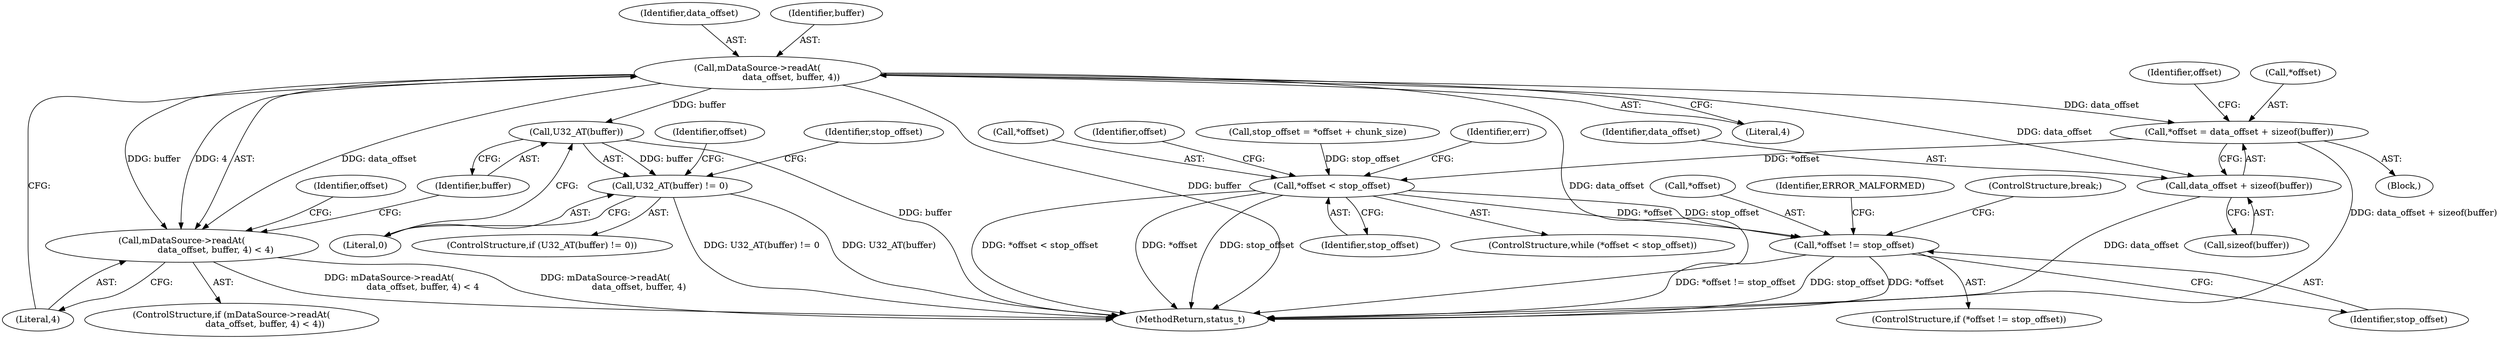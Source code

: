 digraph "0_Android_6fe85f7e15203e48df2cc3e8e1c4bc6ad49dc968@API" {
"1002242" [label="(Call,mDataSource->readAt(\n                        data_offset, buffer, 4))"];
"1002241" [label="(Call,mDataSource->readAt(\n                        data_offset, buffer, 4) < 4)"];
"1002256" [label="(Call,U32_AT(buffer))"];
"1002255" [label="(Call,U32_AT(buffer) != 0)"];
"1002273" [label="(Call,*offset = data_offset + sizeof(buffer))"];
"1002281" [label="(Call,*offset < stop_offset)"];
"1002302" [label="(Call,*offset != stop_offset)"];
"1002276" [label="(Call,data_offset + sizeof(buffer))"];
"1002278" [label="(Call,sizeof(buffer))"];
"1002255" [label="(Call,U32_AT(buffer) != 0)"];
"1002284" [label="(Identifier,stop_offset)"];
"1002301" [label="(ControlStructure,if (*offset != stop_offset))"];
"1002280" [label="(ControlStructure,while (*offset < stop_offset))"];
"1002308" [label="(Identifier,ERROR_MALFORMED)"];
"1002282" [label="(Call,*offset)"];
"1002254" [label="(ControlStructure,if (U32_AT(buffer) != 0))"];
"1002268" [label="(Identifier,stop_offset)"];
"1002931" [label="(MethodReturn,status_t)"];
"1002304" [label="(Identifier,offset)"];
"1002243" [label="(Identifier,data_offset)"];
"1002305" [label="(Identifier,stop_offset)"];
"1002246" [label="(Literal,4)"];
"1002309" [label="(ControlStructure,break;)"];
"1002257" [label="(Identifier,buffer)"];
"1002258" [label="(Literal,0)"];
"1002273" [label="(Call,*offset = data_offset + sizeof(buffer))"];
"1002283" [label="(Identifier,offset)"];
"1002274" [label="(Call,*offset)"];
"1002224" [label="(Block,)"];
"1002303" [label="(Call,*offset)"];
"1002245" [label="(Literal,4)"];
"1002256" [label="(Call,U32_AT(buffer))"];
"1002242" [label="(Call,mDataSource->readAt(\n                        data_offset, buffer, 4))"];
"1002277" [label="(Identifier,data_offset)"];
"1002244" [label="(Identifier,buffer)"];
"1002262" [label="(Identifier,offset)"];
"1002250" [label="(Identifier,offset)"];
"1002302" [label="(Call,*offset != stop_offset)"];
"1002276" [label="(Call,data_offset + sizeof(buffer))"];
"1002240" [label="(ControlStructure,if (mDataSource->readAt(\n                        data_offset, buffer, 4) < 4))"];
"1002281" [label="(Call,*offset < stop_offset)"];
"1002241" [label="(Call,mDataSource->readAt(\n                        data_offset, buffer, 4) < 4)"];
"1002267" [label="(Call,stop_offset = *offset + chunk_size)"];
"1002288" [label="(Identifier,err)"];
"1002242" -> "1002241"  [label="AST: "];
"1002242" -> "1002245"  [label="CFG: "];
"1002243" -> "1002242"  [label="AST: "];
"1002244" -> "1002242"  [label="AST: "];
"1002245" -> "1002242"  [label="AST: "];
"1002246" -> "1002242"  [label="CFG: "];
"1002242" -> "1002931"  [label="DDG: buffer"];
"1002242" -> "1002931"  [label="DDG: data_offset"];
"1002242" -> "1002241"  [label="DDG: data_offset"];
"1002242" -> "1002241"  [label="DDG: buffer"];
"1002242" -> "1002241"  [label="DDG: 4"];
"1002242" -> "1002256"  [label="DDG: buffer"];
"1002242" -> "1002273"  [label="DDG: data_offset"];
"1002242" -> "1002276"  [label="DDG: data_offset"];
"1002241" -> "1002240"  [label="AST: "];
"1002241" -> "1002246"  [label="CFG: "];
"1002246" -> "1002241"  [label="AST: "];
"1002250" -> "1002241"  [label="CFG: "];
"1002257" -> "1002241"  [label="CFG: "];
"1002241" -> "1002931"  [label="DDG: mDataSource->readAt(\n                        data_offset, buffer, 4)"];
"1002241" -> "1002931"  [label="DDG: mDataSource->readAt(\n                        data_offset, buffer, 4) < 4"];
"1002256" -> "1002255"  [label="AST: "];
"1002256" -> "1002257"  [label="CFG: "];
"1002257" -> "1002256"  [label="AST: "];
"1002258" -> "1002256"  [label="CFG: "];
"1002256" -> "1002931"  [label="DDG: buffer"];
"1002256" -> "1002255"  [label="DDG: buffer"];
"1002255" -> "1002254"  [label="AST: "];
"1002255" -> "1002258"  [label="CFG: "];
"1002258" -> "1002255"  [label="AST: "];
"1002262" -> "1002255"  [label="CFG: "];
"1002268" -> "1002255"  [label="CFG: "];
"1002255" -> "1002931"  [label="DDG: U32_AT(buffer) != 0"];
"1002255" -> "1002931"  [label="DDG: U32_AT(buffer)"];
"1002273" -> "1002224"  [label="AST: "];
"1002273" -> "1002276"  [label="CFG: "];
"1002274" -> "1002273"  [label="AST: "];
"1002276" -> "1002273"  [label="AST: "];
"1002283" -> "1002273"  [label="CFG: "];
"1002273" -> "1002931"  [label="DDG: data_offset + sizeof(buffer)"];
"1002273" -> "1002281"  [label="DDG: *offset"];
"1002281" -> "1002280"  [label="AST: "];
"1002281" -> "1002284"  [label="CFG: "];
"1002282" -> "1002281"  [label="AST: "];
"1002284" -> "1002281"  [label="AST: "];
"1002288" -> "1002281"  [label="CFG: "];
"1002304" -> "1002281"  [label="CFG: "];
"1002281" -> "1002931"  [label="DDG: stop_offset"];
"1002281" -> "1002931"  [label="DDG: *offset < stop_offset"];
"1002281" -> "1002931"  [label="DDG: *offset"];
"1002267" -> "1002281"  [label="DDG: stop_offset"];
"1002281" -> "1002302"  [label="DDG: *offset"];
"1002281" -> "1002302"  [label="DDG: stop_offset"];
"1002302" -> "1002301"  [label="AST: "];
"1002302" -> "1002305"  [label="CFG: "];
"1002303" -> "1002302"  [label="AST: "];
"1002305" -> "1002302"  [label="AST: "];
"1002308" -> "1002302"  [label="CFG: "];
"1002309" -> "1002302"  [label="CFG: "];
"1002302" -> "1002931"  [label="DDG: *offset != stop_offset"];
"1002302" -> "1002931"  [label="DDG: stop_offset"];
"1002302" -> "1002931"  [label="DDG: *offset"];
"1002276" -> "1002278"  [label="CFG: "];
"1002277" -> "1002276"  [label="AST: "];
"1002278" -> "1002276"  [label="AST: "];
"1002276" -> "1002931"  [label="DDG: data_offset"];
}
